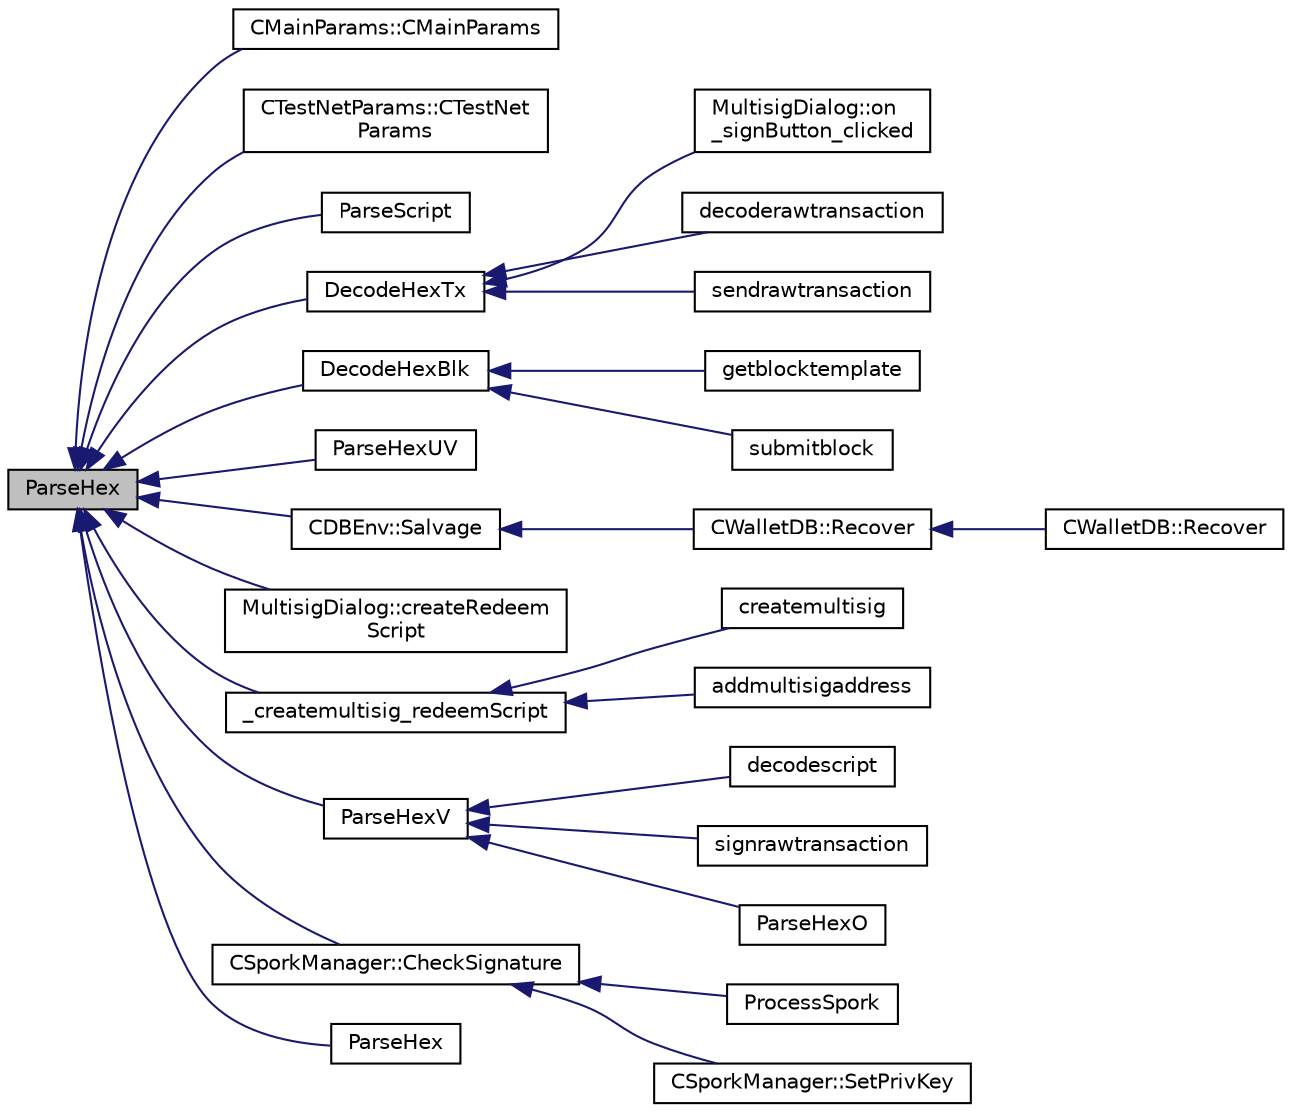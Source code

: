 digraph "ParseHex"
{
  edge [fontname="Helvetica",fontsize="10",labelfontname="Helvetica",labelfontsize="10"];
  node [fontname="Helvetica",fontsize="10",shape=record];
  rankdir="LR";
  Node203 [label="ParseHex",height=0.2,width=0.4,color="black", fillcolor="grey75", style="filled", fontcolor="black"];
  Node203 -> Node204 [dir="back",color="midnightblue",fontsize="10",style="solid",fontname="Helvetica"];
  Node204 [label="CMainParams::CMainParams",height=0.2,width=0.4,color="black", fillcolor="white", style="filled",URL="$class_c_main_params.html#ab7dfebf3c4dd5cc0ebdfabe1111056d6"];
  Node203 -> Node205 [dir="back",color="midnightblue",fontsize="10",style="solid",fontname="Helvetica"];
  Node205 [label="CTestNetParams::CTestNet\lParams",height=0.2,width=0.4,color="black", fillcolor="white", style="filled",URL="$class_c_test_net_params.html#abbd5f6e3e94bc8abf99a5dfaff75374a"];
  Node203 -> Node206 [dir="back",color="midnightblue",fontsize="10",style="solid",fontname="Helvetica"];
  Node206 [label="ParseScript",height=0.2,width=0.4,color="black", fillcolor="white", style="filled",URL="$core__read_8cpp.html#a360605a787c2a0c8929399919f0474dc"];
  Node203 -> Node207 [dir="back",color="midnightblue",fontsize="10",style="solid",fontname="Helvetica"];
  Node207 [label="DecodeHexTx",height=0.2,width=0.4,color="black", fillcolor="white", style="filled",URL="$core__read_8cpp.html#adf3a8ae53f4e0af5832ce21fc581db0e"];
  Node207 -> Node208 [dir="back",color="midnightblue",fontsize="10",style="solid",fontname="Helvetica"];
  Node208 [label="MultisigDialog::on\l_signButton_clicked",height=0.2,width=0.4,color="black", fillcolor="white", style="filled",URL="$class_multisig_dialog.html#a5fdc6c2578e0f4e2f7900a3723d223ae"];
  Node207 -> Node209 [dir="back",color="midnightblue",fontsize="10",style="solid",fontname="Helvetica"];
  Node209 [label="decoderawtransaction",height=0.2,width=0.4,color="black", fillcolor="white", style="filled",URL="$rpcrawtransaction_8cpp.html#a6775c600b1bfdbb22f38e5f1cd27cfea"];
  Node207 -> Node210 [dir="back",color="midnightblue",fontsize="10",style="solid",fontname="Helvetica"];
  Node210 [label="sendrawtransaction",height=0.2,width=0.4,color="black", fillcolor="white", style="filled",URL="$rpcrawtransaction_8cpp.html#ad5aad44f890060f42efb49acf349511e"];
  Node203 -> Node211 [dir="back",color="midnightblue",fontsize="10",style="solid",fontname="Helvetica"];
  Node211 [label="DecodeHexBlk",height=0.2,width=0.4,color="black", fillcolor="white", style="filled",URL="$core__read_8cpp.html#aeff1a378f11fad2ea391c2163806d4a4"];
  Node211 -> Node212 [dir="back",color="midnightblue",fontsize="10",style="solid",fontname="Helvetica"];
  Node212 [label="getblocktemplate",height=0.2,width=0.4,color="black", fillcolor="white", style="filled",URL="$rpcmining_8cpp.html#a27347eecedd59156c914fcb5ce488f9a"];
  Node211 -> Node213 [dir="back",color="midnightblue",fontsize="10",style="solid",fontname="Helvetica"];
  Node213 [label="submitblock",height=0.2,width=0.4,color="black", fillcolor="white", style="filled",URL="$rpcmining_8cpp.html#a6fc1aa077add8cb1c74207056616134d"];
  Node203 -> Node214 [dir="back",color="midnightblue",fontsize="10",style="solid",fontname="Helvetica"];
  Node214 [label="ParseHexUV",height=0.2,width=0.4,color="black", fillcolor="white", style="filled",URL="$core__read_8cpp.html#ae14a17c0d848ef8129c4169647eed92a"];
  Node203 -> Node215 [dir="back",color="midnightblue",fontsize="10",style="solid",fontname="Helvetica"];
  Node215 [label="CDBEnv::Salvage",height=0.2,width=0.4,color="black", fillcolor="white", style="filled",URL="$class_c_d_b_env.html#a08726637bff0809ab9c7c493383a3914"];
  Node215 -> Node216 [dir="back",color="midnightblue",fontsize="10",style="solid",fontname="Helvetica"];
  Node216 [label="CWalletDB::Recover",height=0.2,width=0.4,color="black", fillcolor="white", style="filled",URL="$class_c_wallet_d_b.html#a3ebeb12f37d9c66512e2bc2903a6854a"];
  Node216 -> Node217 [dir="back",color="midnightblue",fontsize="10",style="solid",fontname="Helvetica"];
  Node217 [label="CWalletDB::Recover",height=0.2,width=0.4,color="black", fillcolor="white", style="filled",URL="$class_c_wallet_d_b.html#a44388f1c3ee63191dcb78b1001e9390c"];
  Node203 -> Node218 [dir="back",color="midnightblue",fontsize="10",style="solid",fontname="Helvetica"];
  Node218 [label="MultisigDialog::createRedeem\lScript",height=0.2,width=0.4,color="black", fillcolor="white", style="filled",URL="$class_multisig_dialog.html#a855bc7e7c77ab68f0cb5f9f62f4abf90"];
  Node203 -> Node219 [dir="back",color="midnightblue",fontsize="10",style="solid",fontname="Helvetica"];
  Node219 [label="_createmultisig_redeemScript",height=0.2,width=0.4,color="black", fillcolor="white", style="filled",URL="$rpcwallet_8cpp.html#aa9b91e060b2d18fffb3b57a679441e68",tooltip="Used by addmultisigaddress / createmultisig: "];
  Node219 -> Node220 [dir="back",color="midnightblue",fontsize="10",style="solid",fontname="Helvetica"];
  Node220 [label="createmultisig",height=0.2,width=0.4,color="black", fillcolor="white", style="filled",URL="$rpcmisc_8cpp.html#a10f145bcadd06025abb3b065e2fa7a84"];
  Node219 -> Node221 [dir="back",color="midnightblue",fontsize="10",style="solid",fontname="Helvetica"];
  Node221 [label="addmultisigaddress",height=0.2,width=0.4,color="black", fillcolor="white", style="filled",URL="$rpcwallet_8cpp.html#a01e8a83cbd4209f10c71719383d7ca2d"];
  Node203 -> Node222 [dir="back",color="midnightblue",fontsize="10",style="solid",fontname="Helvetica"];
  Node222 [label="ParseHexV",height=0.2,width=0.4,color="black", fillcolor="white", style="filled",URL="$rpcserver_8cpp.html#a6912ee7b40ffee24ad6d599b3667d4c8"];
  Node222 -> Node223 [dir="back",color="midnightblue",fontsize="10",style="solid",fontname="Helvetica"];
  Node223 [label="decodescript",height=0.2,width=0.4,color="black", fillcolor="white", style="filled",URL="$rpcrawtransaction_8cpp.html#a342172992e2fa92490e8d83c2e95e87e"];
  Node222 -> Node224 [dir="back",color="midnightblue",fontsize="10",style="solid",fontname="Helvetica"];
  Node224 [label="signrawtransaction",height=0.2,width=0.4,color="black", fillcolor="white", style="filled",URL="$rpcrawtransaction_8cpp.html#aa0d151e35c0ad5ec82df451a833aeadb"];
  Node222 -> Node225 [dir="back",color="midnightblue",fontsize="10",style="solid",fontname="Helvetica"];
  Node225 [label="ParseHexO",height=0.2,width=0.4,color="black", fillcolor="white", style="filled",URL="$rpcserver_8cpp.html#a9fa3f8bbbf847269e55b196e13543e16"];
  Node203 -> Node226 [dir="back",color="midnightblue",fontsize="10",style="solid",fontname="Helvetica"];
  Node226 [label="CSporkManager::CheckSignature",height=0.2,width=0.4,color="black", fillcolor="white", style="filled",URL="$class_c_spork_manager.html#a697d8c0ce5c422ea125eee96687aa7b3"];
  Node226 -> Node227 [dir="back",color="midnightblue",fontsize="10",style="solid",fontname="Helvetica"];
  Node227 [label="ProcessSpork",height=0.2,width=0.4,color="black", fillcolor="white", style="filled",URL="$spork_8h.html#a3f9c24c1f4c012152fb4422ca981610a"];
  Node226 -> Node228 [dir="back",color="midnightblue",fontsize="10",style="solid",fontname="Helvetica"];
  Node228 [label="CSporkManager::SetPrivKey",height=0.2,width=0.4,color="black", fillcolor="white", style="filled",URL="$class_c_spork_manager.html#a599d088218de9d242e4dc5cb17dd310b"];
  Node203 -> Node229 [dir="back",color="midnightblue",fontsize="10",style="solid",fontname="Helvetica"];
  Node229 [label="ParseHex",height=0.2,width=0.4,color="black", fillcolor="white", style="filled",URL="$utilstrencodings_8cpp.html#a64d56c5bed7672ee006ff2c29f3554ee"];
}

